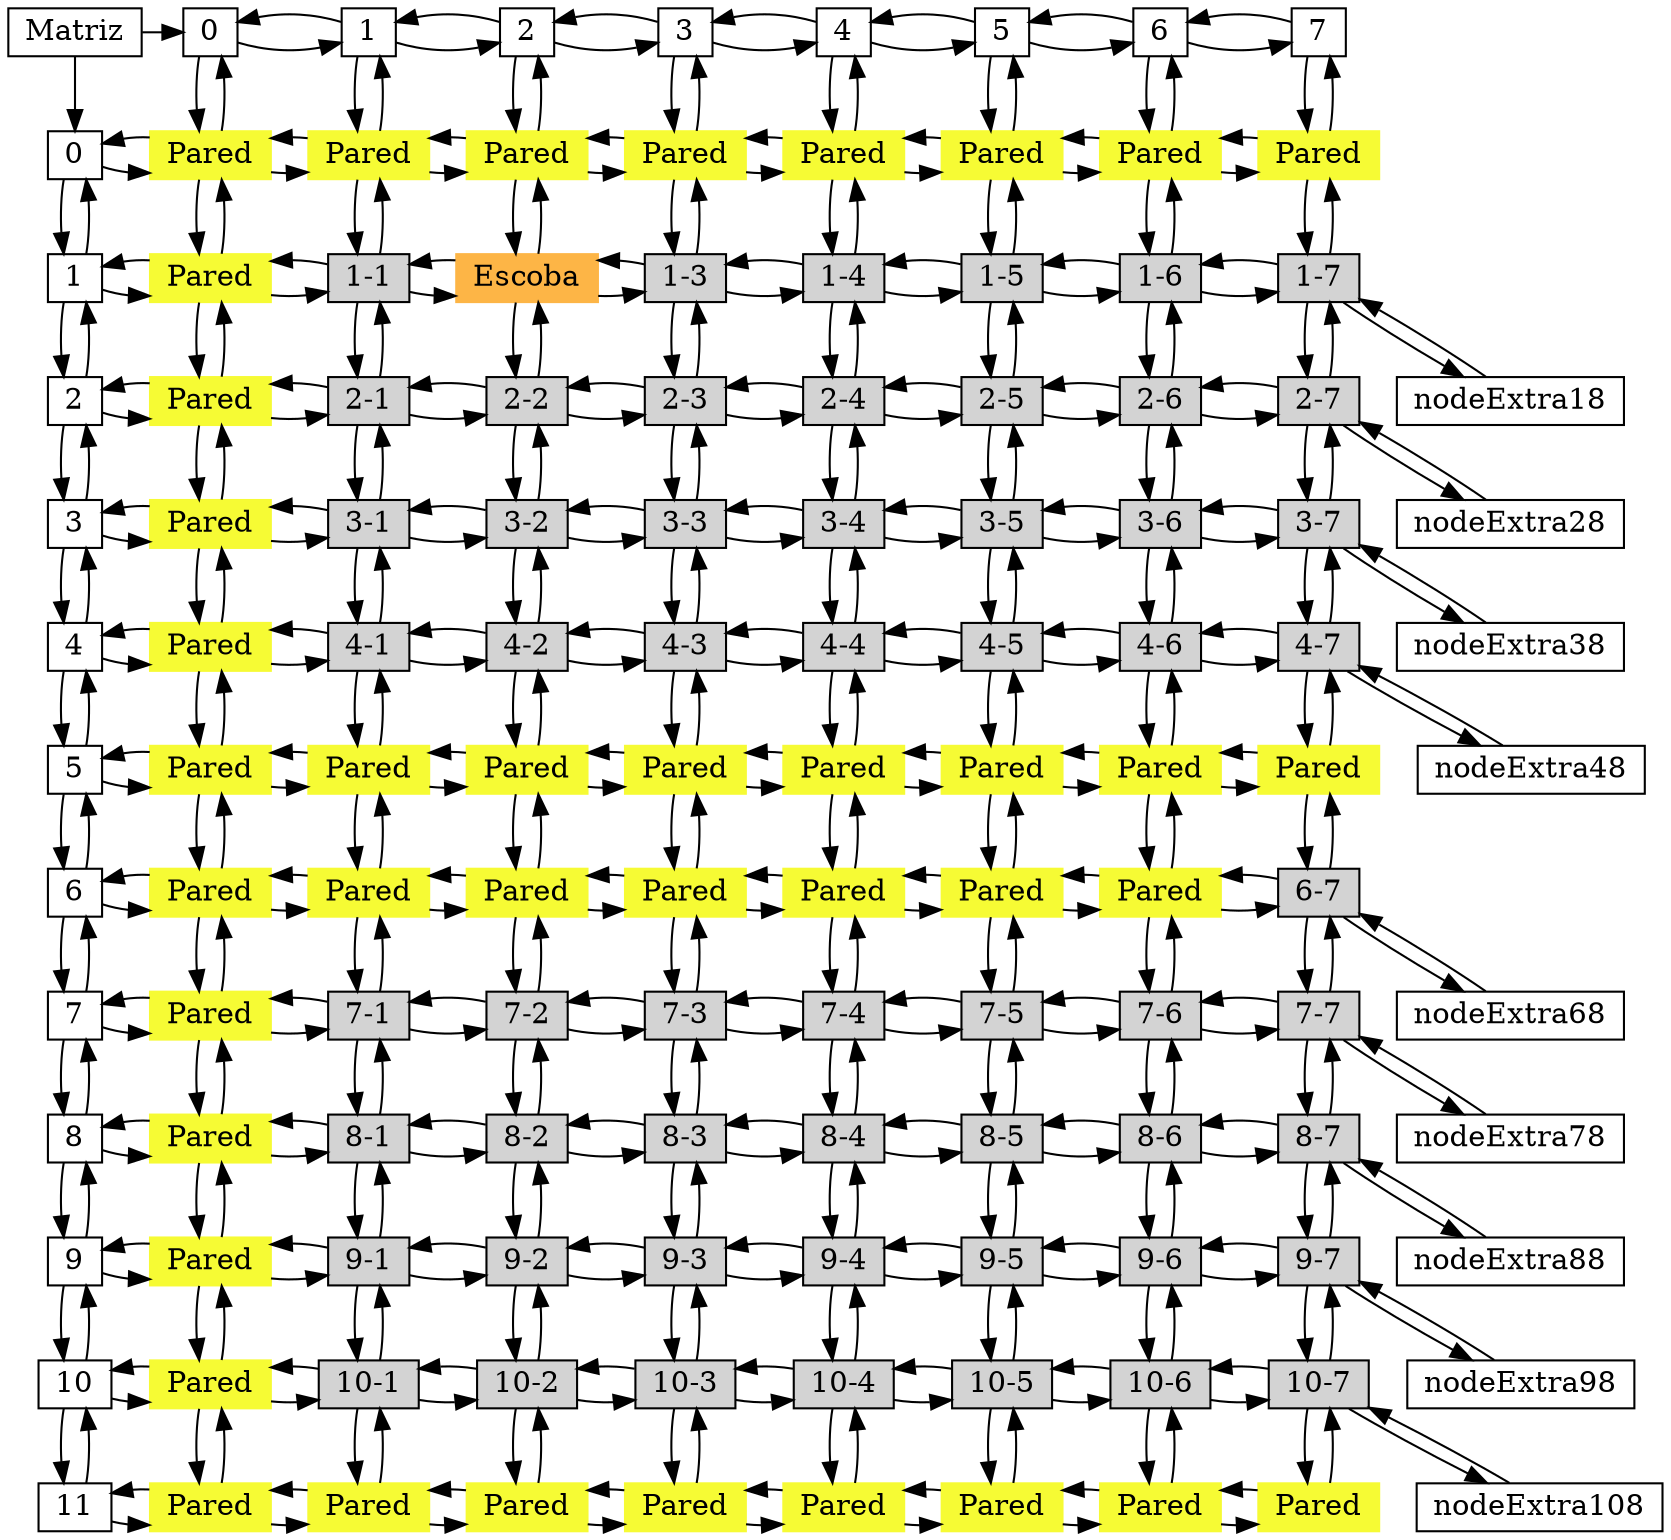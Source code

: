digraph G {
rankdir = TB; 
node [shape=box, width=.1, height=.1]; 
node0 [label = "Matriz", group=-1] 
{ 
rank=same; node0, nodeY0, nodeY1, nodeY2, nodeY3, nodeY4, nodeY5, nodeY6, nodeY7; 
} 
{ 
rank=same; nodeX0, node00, node01, node02, node03, node04, node05, node06, node07; 
} 
{ 
rank=same; nodeX1, node10, nodeExtra11, nodeExtra13, nodeExtra14, nodeExtra15, nodeExtra16, nodeExtra17, node12, nodeExtra11, nodeExtra13, nodeExtra14, nodeExtra15, nodeExtra16, nodeExtra17; 
} 
{ 
rank=same; nodeX2, node20, nodeExtra21, nodeExtra22, nodeExtra23, nodeExtra24, nodeExtra25, nodeExtra26, nodeExtra27; 
} 
{ 
rank=same; nodeX3, node30, nodeExtra31, nodeExtra32, nodeExtra33, nodeExtra34, nodeExtra35, nodeExtra36, nodeExtra37; 
} 
{ 
rank=same; nodeX4, node40, nodeExtra41, nodeExtra42, nodeExtra43, nodeExtra44, nodeExtra45, nodeExtra46, nodeExtra47; 
} 
{ 
rank=same; nodeX5, node50, node51, node52, node53, node54, node55, node56, node57; 
} 
{ 
rank=same; nodeX6, node60, nodeExtra67, node61, nodeExtra67, node62, nodeExtra67, node63, nodeExtra67, node64, nodeExtra67, node65, nodeExtra67, node66, nodeExtra67; 
} 
{ 
rank=same; nodeX7, node70, nodeExtra71, nodeExtra72, nodeExtra73, nodeExtra74, nodeExtra75, nodeExtra76, nodeExtra77; 
} 
{ 
rank=same; nodeX8, node80, nodeExtra81, nodeExtra82, nodeExtra83, nodeExtra84, nodeExtra85, nodeExtra86, nodeExtra87; 
} 
{ 
rank=same; nodeX9, node90, nodeExtra91, nodeExtra92, nodeExtra93, nodeExtra94, nodeExtra95, nodeExtra96, nodeExtra97; 
} 
{ 
rank=same; nodeX10, node100, nodeExtra101, nodeExtra102, nodeExtra103, nodeExtra104, nodeExtra105, nodeExtra106, nodeExtra107; 
} 
{ 
rank=same; nodeX11, node110, node111, node112, node113, node114, node115, node116, node117; 
} 
nodeY0[label = "0", group=0]; 
nodeY1[label = "1", group=1]; 
nodeY2[label = "2", group=2]; 
nodeY3[label = "3", group=3]; 
nodeY4[label = "4", group=4]; 
nodeY5[label = "5", group=5]; 
nodeY6[label = "6", group=6]; 
nodeY7[label = "7", group=7]; 
nodeX0[label = "0", group=-1]; 
nodeX1[label = "1", group=-1]; 
nodeX2[label = "2", group=-1]; 
nodeX3[label = "3", group=-1]; 
nodeX4[label = "4", group=-1]; 
nodeX5[label = "5", group=-1]; 
nodeX6[label = "6", group=-1]; 
nodeX7[label = "7", group=-1]; 
nodeX8[label = "8", group=-1]; 
nodeX9[label = "9", group=-1]; 
nodeX10[label = "10", group=-1]; 
nodeX11[label = "11", group=-1]; 
nodeExtra11[label = "1-1", group=1, style=filled]; 
nodeExtra21[label = "2-1", group=1, style=filled]; 
nodeExtra31[label = "3-1", group=1, style=filled]; 
nodeExtra41[label = "4-1", group=1, style=filled]; 
nodeExtra71[label = "7-1", group=1, style=filled]; 
nodeExtra81[label = "8-1", group=1, style=filled]; 
nodeExtra91[label = "9-1", group=1, style=filled]; 
nodeExtra101[label = "10-1", group=1, style=filled]; 
nodeExtra22[label = "2-2", group=2, style=filled]; 
nodeExtra32[label = "3-2", group=2, style=filled]; 
nodeExtra42[label = "4-2", group=2, style=filled]; 
nodeExtra72[label = "7-2", group=2, style=filled]; 
nodeExtra82[label = "8-2", group=2, style=filled]; 
nodeExtra92[label = "9-2", group=2, style=filled]; 
nodeExtra102[label = "10-2", group=2, style=filled]; 
nodeExtra13[label = "1-3", group=3, style=filled]; 
nodeExtra23[label = "2-3", group=3, style=filled]; 
nodeExtra33[label = "3-3", group=3, style=filled]; 
nodeExtra43[label = "4-3", group=3, style=filled]; 
nodeExtra73[label = "7-3", group=3, style=filled]; 
nodeExtra83[label = "8-3", group=3, style=filled]; 
nodeExtra93[label = "9-3", group=3, style=filled]; 
nodeExtra103[label = "10-3", group=3, style=filled]; 
nodeExtra14[label = "1-4", group=4, style=filled]; 
nodeExtra24[label = "2-4", group=4, style=filled]; 
nodeExtra34[label = "3-4", group=4, style=filled]; 
nodeExtra44[label = "4-4", group=4, style=filled]; 
nodeExtra74[label = "7-4", group=4, style=filled]; 
nodeExtra84[label = "8-4", group=4, style=filled]; 
nodeExtra94[label = "9-4", group=4, style=filled]; 
nodeExtra104[label = "10-4", group=4, style=filled]; 
nodeExtra15[label = "1-5", group=5, style=filled]; 
nodeExtra25[label = "2-5", group=5, style=filled]; 
nodeExtra35[label = "3-5", group=5, style=filled]; 
nodeExtra45[label = "4-5", group=5, style=filled]; 
nodeExtra75[label = "7-5", group=5, style=filled]; 
nodeExtra85[label = "8-5", group=5, style=filled]; 
nodeExtra95[label = "9-5", group=5, style=filled]; 
nodeExtra105[label = "10-5", group=5, style=filled]; 
nodeExtra16[label = "1-6", group=6, style=filled]; 
nodeExtra26[label = "2-6", group=6, style=filled]; 
nodeExtra36[label = "3-6", group=6, style=filled]; 
nodeExtra46[label = "4-6", group=6, style=filled]; 
nodeExtra76[label = "7-6", group=6, style=filled]; 
nodeExtra86[label = "8-6", group=6, style=filled]; 
nodeExtra96[label = "9-6", group=6, style=filled]; 
nodeExtra106[label = "10-6", group=6, style=filled]; 
nodeExtra17[label = "1-7", group=7, style=filled]; 
nodeExtra27[label = "2-7", group=7, style=filled]; 
nodeExtra37[label = "3-7", group=7, style=filled]; 
nodeExtra47[label = "4-7", group=7, style=filled]; 
nodeExtra67[label = "6-7", group=7, style=filled]; 
nodeExtra77[label = "7-7", group=7, style=filled]; 
nodeExtra87[label = "8-7", group=7, style=filled]; 
nodeExtra97[label = "9-7", group=7, style=filled]; 
nodeExtra107[label = "10-7", group=7, style=filled]; 
node00[label = "Pared", group=0, style=filled, color="#F6FB34"]; 
node01[label = "Pared", group=1, style=filled, color="#F6FB34"]; 
node02[label = "Pared", group=2, style=filled, color="#F6FB34"]; 
node03[label = "Pared", group=3, style=filled, color="#F6FB34"]; 
node04[label = "Pared", group=4, style=filled, color="#F6FB34"]; 
node05[label = "Pared", group=5, style=filled, color="#F6FB34"]; 
node06[label = "Pared", group=6, style=filled, color="#F6FB34"]; 
node07[label = "Pared", group=7, style=filled, color="#F6FB34"]; 
node10[label = "Pared", group=0, style=filled, color="#F6FB34"]; 
node12[label = "Escoba", group=2, style=filled, color="#FDB546"]; 
node20[label = "Pared", group=0, style=filled, color="#F6FB34"]; 
node30[label = "Pared", group=0, style=filled, color="#F6FB34"]; 
node40[label = "Pared", group=0, style=filled, color="#F6FB34"]; 
node50[label = "Pared", group=0, style=filled, color="#F6FB34"]; 
node51[label = "Pared", group=1, style=filled, color="#F6FB34"]; 
node52[label = "Pared", group=2, style=filled, color="#F6FB34"]; 
node53[label = "Pared", group=3, style=filled, color="#F6FB34"]; 
node54[label = "Pared", group=4, style=filled, color="#F6FB34"]; 
node55[label = "Pared", group=5, style=filled, color="#F6FB34"]; 
node56[label = "Pared", group=6, style=filled, color="#F6FB34"]; 
node57[label = "Pared", group=7, style=filled, color="#F6FB34"]; 
node60[label = "Pared", group=0, style=filled, color="#F6FB34"]; 
node61[label = "Pared", group=1, style=filled, color="#F6FB34"]; 
node62[label = "Pared", group=2, style=filled, color="#F6FB34"]; 
node63[label = "Pared", group=3, style=filled, color="#F6FB34"]; 
node64[label = "Pared", group=4, style=filled, color="#F6FB34"]; 
node65[label = "Pared", group=5, style=filled, color="#F6FB34"]; 
node66[label = "Pared", group=6, style=filled, color="#F6FB34"]; 
node70[label = "Pared", group=0, style=filled, color="#F6FB34"]; 
node80[label = "Pared", group=0, style=filled, color="#F6FB34"]; 
node90[label = "Pared", group=0, style=filled, color="#F6FB34"]; 
node100[label = "Pared", group=0, style=filled, color="#F6FB34"]; 
node110[label = "Pared", group=0, style=filled, color="#F6FB34"]; 
node111[label = "Pared", group=1, style=filled, color="#F6FB34"]; 
node112[label = "Pared", group=2, style=filled, color="#F6FB34"]; 
node113[label = "Pared", group=3, style=filled, color="#F6FB34"]; 
node114[label = "Pared", group=4, style=filled, color="#F6FB34"]; 
node115[label = "Pared", group=5, style=filled, color="#F6FB34"]; 
node116[label = "Pared", group=6, style=filled, color="#F6FB34"]; 
node117[label = "Pared", group=7, style=filled, color="#F6FB34"]; 
node0->nodeY0; 
node0->nodeX0; 
nodeY0->nodeY1;
nodeY1->nodeY0;
nodeY0->node00; 
node00->nodeY0; 
node00->node10; 
node10->node00; 
node10->node20; 
node20->node10; 
node20->node30; 
node30->node20; 
node30->node40; 
node40->node30; 
node40->node50; 
node50->node40; 
node50->node60; 
node60->node50; 
node60->node70; 
node70->node60; 
node70->node80; 
node80->node70; 
node80->node90; 
node90->node80; 
node90->node100; 
node100->node90; 
node100->node110; 
node110->node100; 
nodeY1->nodeY2;
nodeY2->nodeY1;
nodeY1->node01; 
node01->nodeY1; 
node01->nodeExtra11; 
nodeExtra11->node01; 
nodeExtra41->node51; 
node51->nodeExtra41; 
nodeExtra11->nodeExtra21; 
nodeExtra21->nodeExtra11; 
nodeExtra21->nodeExtra31; 
nodeExtra31->nodeExtra21; 
nodeExtra31->nodeExtra41; 
nodeExtra41->nodeExtra31; 
node51->node61; 
node61->node51; 
node61->nodeExtra71; 
nodeExtra71->node61; 
nodeExtra101->node111; 
node111->nodeExtra101; 
nodeExtra71->nodeExtra81; 
nodeExtra81->nodeExtra71; 
nodeExtra81->nodeExtra91; 
nodeExtra91->nodeExtra81; 
nodeExtra91->nodeExtra101; 
nodeExtra101->nodeExtra91; 
nodeY2->nodeY3;
nodeY3->nodeY2;
nodeY2->node02; 
node02->nodeY2; 
node02->node12; 
node12->node02; 
node12->nodeExtra22; 
nodeExtra22->node12; 
nodeExtra42->node52; 
node52->nodeExtra42; 
nodeExtra22->nodeExtra32; 
nodeExtra32->nodeExtra22; 
nodeExtra32->nodeExtra42; 
nodeExtra42->nodeExtra32; 
node52->node62; 
node62->node52; 
node62->nodeExtra72; 
nodeExtra72->node62; 
nodeExtra102->node112; 
node112->nodeExtra102; 
nodeExtra72->nodeExtra82; 
nodeExtra82->nodeExtra72; 
nodeExtra82->nodeExtra92; 
nodeExtra92->nodeExtra82; 
nodeExtra92->nodeExtra102; 
nodeExtra102->nodeExtra92; 
nodeY3->nodeY4;
nodeY4->nodeY3;
nodeY3->node03; 
node03->nodeY3; 
node03->nodeExtra13; 
nodeExtra13->node03; 
nodeExtra43->node53; 
node53->nodeExtra43; 
nodeExtra13->nodeExtra23; 
nodeExtra23->nodeExtra13; 
nodeExtra23->nodeExtra33; 
nodeExtra33->nodeExtra23; 
nodeExtra33->nodeExtra43; 
nodeExtra43->nodeExtra33; 
node53->node63; 
node63->node53; 
node63->nodeExtra73; 
nodeExtra73->node63; 
nodeExtra103->node113; 
node113->nodeExtra103; 
nodeExtra73->nodeExtra83; 
nodeExtra83->nodeExtra73; 
nodeExtra83->nodeExtra93; 
nodeExtra93->nodeExtra83; 
nodeExtra93->nodeExtra103; 
nodeExtra103->nodeExtra93; 
nodeY4->nodeY5;
nodeY5->nodeY4;
nodeY4->node04; 
node04->nodeY4; 
node04->nodeExtra14; 
nodeExtra14->node04; 
nodeExtra44->node54; 
node54->nodeExtra44; 
nodeExtra14->nodeExtra24; 
nodeExtra24->nodeExtra14; 
nodeExtra24->nodeExtra34; 
nodeExtra34->nodeExtra24; 
nodeExtra34->nodeExtra44; 
nodeExtra44->nodeExtra34; 
node54->node64; 
node64->node54; 
node64->nodeExtra74; 
nodeExtra74->node64; 
nodeExtra104->node114; 
node114->nodeExtra104; 
nodeExtra74->nodeExtra84; 
nodeExtra84->nodeExtra74; 
nodeExtra84->nodeExtra94; 
nodeExtra94->nodeExtra84; 
nodeExtra94->nodeExtra104; 
nodeExtra104->nodeExtra94; 
nodeY5->nodeY6;
nodeY6->nodeY5;
nodeY5->node05; 
node05->nodeY5; 
node05->nodeExtra15; 
nodeExtra15->node05; 
nodeExtra45->node55; 
node55->nodeExtra45; 
nodeExtra15->nodeExtra25; 
nodeExtra25->nodeExtra15; 
nodeExtra25->nodeExtra35; 
nodeExtra35->nodeExtra25; 
nodeExtra35->nodeExtra45; 
nodeExtra45->nodeExtra35; 
node55->node65; 
node65->node55; 
node65->nodeExtra75; 
nodeExtra75->node65; 
nodeExtra105->node115; 
node115->nodeExtra105; 
nodeExtra75->nodeExtra85; 
nodeExtra85->nodeExtra75; 
nodeExtra85->nodeExtra95; 
nodeExtra95->nodeExtra85; 
nodeExtra95->nodeExtra105; 
nodeExtra105->nodeExtra95; 
nodeY6->nodeY7;
nodeY7->nodeY6;
nodeY6->node06; 
node06->nodeY6; 
node06->nodeExtra16; 
nodeExtra16->node06; 
nodeExtra46->node56; 
node56->nodeExtra46; 
nodeExtra16->nodeExtra26; 
nodeExtra26->nodeExtra16; 
nodeExtra26->nodeExtra36; 
nodeExtra36->nodeExtra26; 
nodeExtra36->nodeExtra46; 
nodeExtra46->nodeExtra36; 
node56->node66; 
node66->node56; 
node66->nodeExtra76; 
nodeExtra76->node66; 
nodeExtra106->node116; 
node116->nodeExtra106; 
nodeExtra76->nodeExtra86; 
nodeExtra86->nodeExtra76; 
nodeExtra86->nodeExtra96; 
nodeExtra96->nodeExtra86; 
nodeExtra96->nodeExtra106; 
nodeExtra106->nodeExtra96; 
nodeY7->node07; 
node07->nodeY7; 
node07->nodeExtra17; 
nodeExtra17->node07; 
nodeExtra47->node57; 
node57->nodeExtra47; 
nodeExtra17->nodeExtra27; 
nodeExtra27->nodeExtra17; 
nodeExtra27->nodeExtra37; 
nodeExtra37->nodeExtra27; 
nodeExtra37->nodeExtra47; 
nodeExtra47->nodeExtra37; 
node57->nodeExtra67; 
nodeExtra67->node57; 
nodeExtra107->node117; 
node117->nodeExtra107; 
nodeExtra67->nodeExtra77; 
nodeExtra77->nodeExtra67; 
nodeExtra77->nodeExtra87; 
nodeExtra87->nodeExtra77; 
nodeExtra87->nodeExtra97; 
nodeExtra97->nodeExtra87; 
nodeExtra97->nodeExtra107; 
nodeExtra107->nodeExtra97; 
nodeX0->nodeX1;
nodeX1->nodeX0;
nodeX0->node00; 
node00->nodeX0; 
node00->node01; 
node01->node00; 
node01->node02; 
node02->node01; 
node02->node03; 
node03->node02; 
node03->node04; 
node04->node03; 
node04->node05; 
node05->node04; 
node05->node06; 
node06->node05; 
node06->node07; 
node07->node06; 
nodeX1->nodeX2;
nodeX2->nodeX1;
nodeX1->node10; 
node10->nodeX1; 
node10->nodeExtra11; 
nodeExtra11->node10; 
nodeExtra11->node12; 
node12->nodeExtra11; 
node12->nodeExtra13; 
nodeExtra13->node12; 
nodeExtra13->nodeExtra14; 
nodeExtra14->nodeExtra13; 
nodeExtra14->nodeExtra15; 
nodeExtra15->nodeExtra14; 
nodeExtra15->nodeExtra16; 
nodeExtra16->nodeExtra15; 
nodeExtra16->nodeExtra17; 
nodeExtra17->nodeExtra16; 
nodeExtra17->nodeExtra18; 
nodeExtra18->nodeExtra17; 
nodeX2->nodeX3;
nodeX3->nodeX2;
nodeX2->node20; 
node20->nodeX2; 
node20->nodeExtra21; 
nodeExtra21->node20; 
nodeExtra21->nodeExtra22; 
nodeExtra22->nodeExtra21; 
nodeExtra22->nodeExtra23; 
nodeExtra23->nodeExtra22; 
nodeExtra23->nodeExtra24; 
nodeExtra24->nodeExtra23; 
nodeExtra24->nodeExtra25; 
nodeExtra25->nodeExtra24; 
nodeExtra25->nodeExtra26; 
nodeExtra26->nodeExtra25; 
nodeExtra26->nodeExtra27; 
nodeExtra27->nodeExtra26; 
nodeExtra27->nodeExtra28; 
nodeExtra28->nodeExtra27; 
nodeX3->nodeX4;
nodeX4->nodeX3;
nodeX3->node30; 
node30->nodeX3; 
node30->nodeExtra31; 
nodeExtra31->node30; 
nodeExtra31->nodeExtra32; 
nodeExtra32->nodeExtra31; 
nodeExtra32->nodeExtra33; 
nodeExtra33->nodeExtra32; 
nodeExtra33->nodeExtra34; 
nodeExtra34->nodeExtra33; 
nodeExtra34->nodeExtra35; 
nodeExtra35->nodeExtra34; 
nodeExtra35->nodeExtra36; 
nodeExtra36->nodeExtra35; 
nodeExtra36->nodeExtra37; 
nodeExtra37->nodeExtra36; 
nodeExtra37->nodeExtra38; 
nodeExtra38->nodeExtra37; 
nodeX4->nodeX5;
nodeX5->nodeX4;
nodeX4->node40; 
node40->nodeX4; 
node40->nodeExtra41; 
nodeExtra41->node40; 
nodeExtra41->nodeExtra42; 
nodeExtra42->nodeExtra41; 
nodeExtra42->nodeExtra43; 
nodeExtra43->nodeExtra42; 
nodeExtra43->nodeExtra44; 
nodeExtra44->nodeExtra43; 
nodeExtra44->nodeExtra45; 
nodeExtra45->nodeExtra44; 
nodeExtra45->nodeExtra46; 
nodeExtra46->nodeExtra45; 
nodeExtra46->nodeExtra47; 
nodeExtra47->nodeExtra46; 
nodeExtra47->nodeExtra48; 
nodeExtra48->nodeExtra47; 
nodeX5->nodeX6;
nodeX6->nodeX5;
nodeX5->node50; 
node50->nodeX5; 
node50->node51; 
node51->node50; 
node51->node52; 
node52->node51; 
node52->node53; 
node53->node52; 
node53->node54; 
node54->node53; 
node54->node55; 
node55->node54; 
node55->node56; 
node56->node55; 
node56->node57; 
node57->node56; 
nodeX6->nodeX7;
nodeX7->nodeX6;
nodeX6->node60; 
node60->nodeX6; 
node60->node61; 
node61->node60; 
node61->node62; 
node62->node61; 
node62->node63; 
node63->node62; 
node63->node64; 
node64->node63; 
node64->node65; 
node65->node64; 
node65->node66; 
node66->node65; 
node66->nodeExtra67; 
nodeExtra67->node66; 
nodeExtra67->nodeExtra68; 
nodeExtra68->nodeExtra67; 
nodeX7->nodeX8;
nodeX8->nodeX7;
nodeX7->node70; 
node70->nodeX7; 
node70->nodeExtra71; 
nodeExtra71->node70; 
nodeExtra71->nodeExtra72; 
nodeExtra72->nodeExtra71; 
nodeExtra72->nodeExtra73; 
nodeExtra73->nodeExtra72; 
nodeExtra73->nodeExtra74; 
nodeExtra74->nodeExtra73; 
nodeExtra74->nodeExtra75; 
nodeExtra75->nodeExtra74; 
nodeExtra75->nodeExtra76; 
nodeExtra76->nodeExtra75; 
nodeExtra76->nodeExtra77; 
nodeExtra77->nodeExtra76; 
nodeExtra77->nodeExtra78; 
nodeExtra78->nodeExtra77; 
nodeX8->nodeX9;
nodeX9->nodeX8;
nodeX8->node80; 
node80->nodeX8; 
node80->nodeExtra81; 
nodeExtra81->node80; 
nodeExtra81->nodeExtra82; 
nodeExtra82->nodeExtra81; 
nodeExtra82->nodeExtra83; 
nodeExtra83->nodeExtra82; 
nodeExtra83->nodeExtra84; 
nodeExtra84->nodeExtra83; 
nodeExtra84->nodeExtra85; 
nodeExtra85->nodeExtra84; 
nodeExtra85->nodeExtra86; 
nodeExtra86->nodeExtra85; 
nodeExtra86->nodeExtra87; 
nodeExtra87->nodeExtra86; 
nodeExtra87->nodeExtra88; 
nodeExtra88->nodeExtra87; 
nodeX9->nodeX10;
nodeX10->nodeX9;
nodeX9->node90; 
node90->nodeX9; 
node90->nodeExtra91; 
nodeExtra91->node90; 
nodeExtra91->nodeExtra92; 
nodeExtra92->nodeExtra91; 
nodeExtra92->nodeExtra93; 
nodeExtra93->nodeExtra92; 
nodeExtra93->nodeExtra94; 
nodeExtra94->nodeExtra93; 
nodeExtra94->nodeExtra95; 
nodeExtra95->nodeExtra94; 
nodeExtra95->nodeExtra96; 
nodeExtra96->nodeExtra95; 
nodeExtra96->nodeExtra97; 
nodeExtra97->nodeExtra96; 
nodeExtra97->nodeExtra98; 
nodeExtra98->nodeExtra97; 
nodeX10->nodeX11;
nodeX11->nodeX10;
nodeX10->node100; 
node100->nodeX10; 
node100->nodeExtra101; 
nodeExtra101->node100; 
nodeExtra101->nodeExtra102; 
nodeExtra102->nodeExtra101; 
nodeExtra102->nodeExtra103; 
nodeExtra103->nodeExtra102; 
nodeExtra103->nodeExtra104; 
nodeExtra104->nodeExtra103; 
nodeExtra104->nodeExtra105; 
nodeExtra105->nodeExtra104; 
nodeExtra105->nodeExtra106; 
nodeExtra106->nodeExtra105; 
nodeExtra106->nodeExtra107; 
nodeExtra107->nodeExtra106; 
nodeExtra107->nodeExtra108; 
nodeExtra108->nodeExtra107; 
nodeX11->node110; 
node110->nodeX11; 
node110->node111; 
node111->node110; 
node111->node112; 
node112->node111; 
node112->node113; 
node113->node112; 
node113->node114; 
node114->node113; 
node114->node115; 
node115->node114; 
node115->node116; 
node116->node115; 
node116->node117; 
node117->node116; 
}